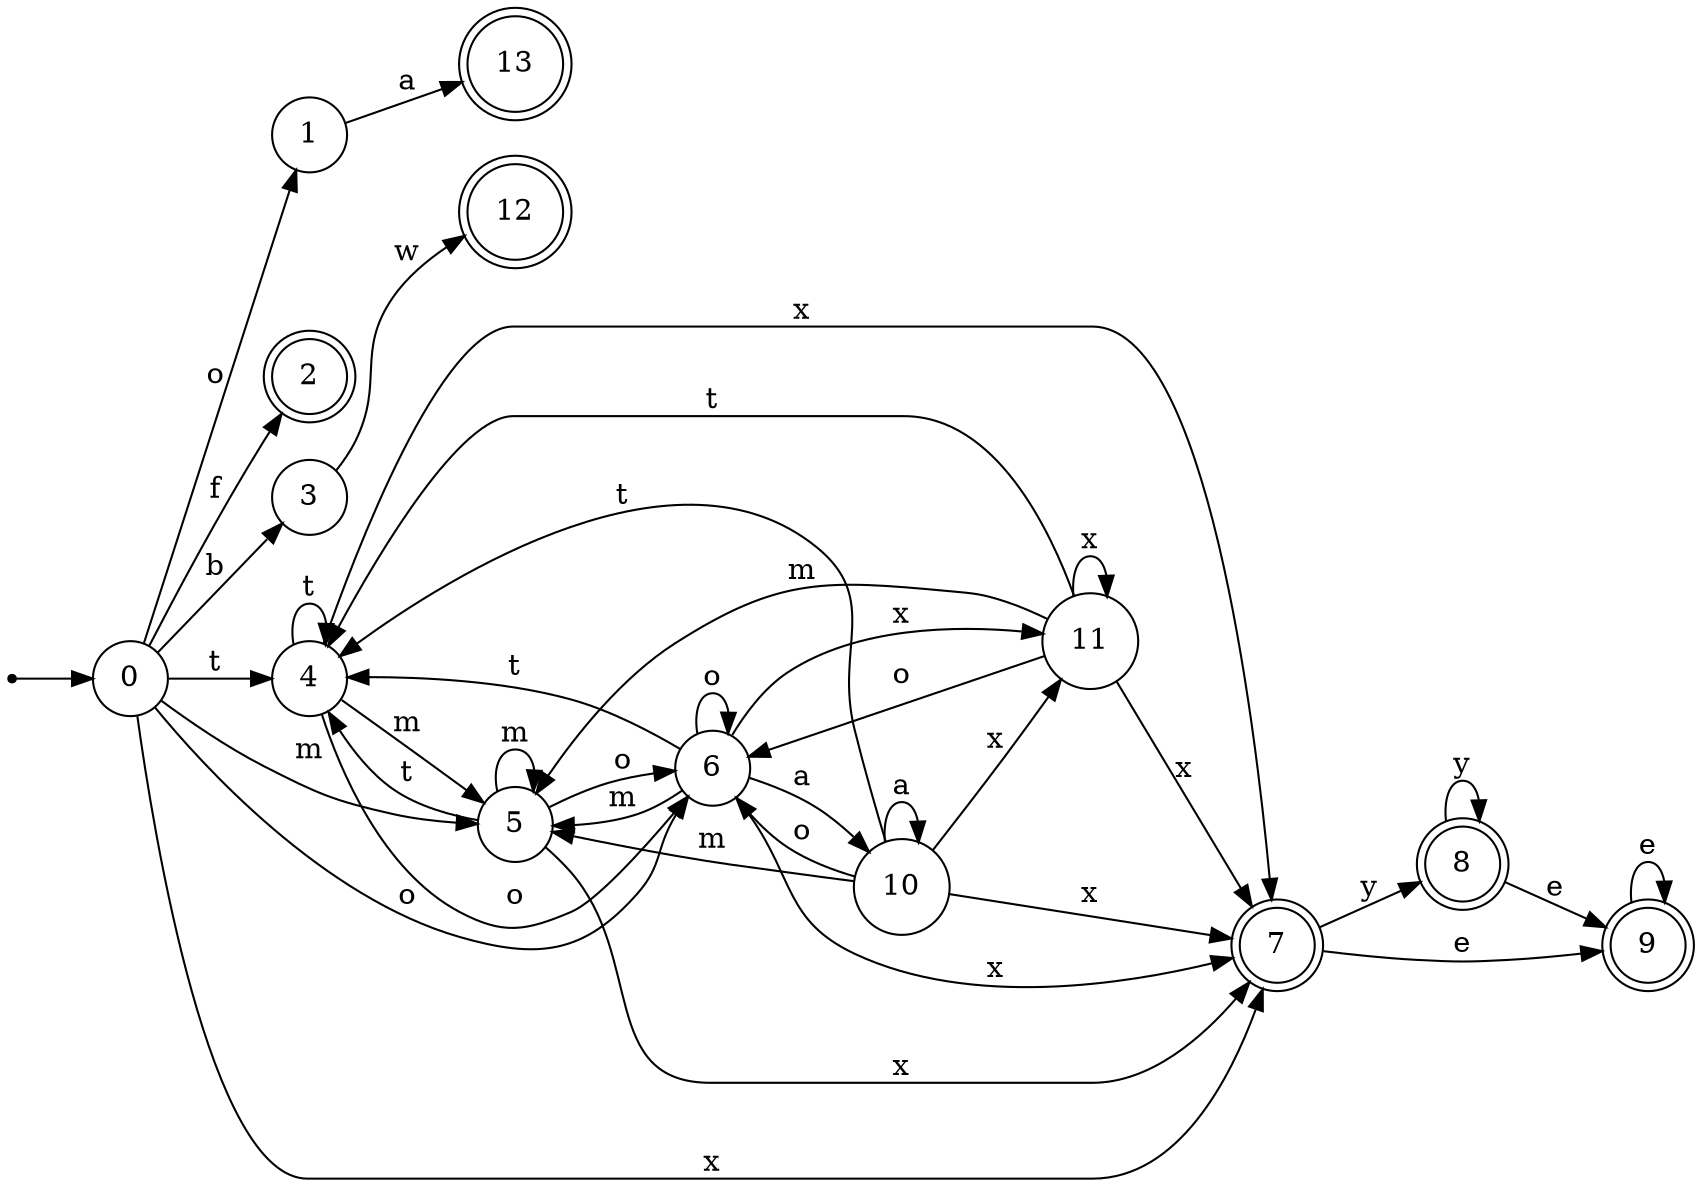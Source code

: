 digraph finite_state_machine {
rankdir=LR;
size="20,20";
node [shape = point]; "dummy0"
node [shape = circle]; "0";
"dummy0" -> "0";
node [shape = circle]; "1";
node [shape = doublecircle]; "2";node [shape = circle]; "3";
node [shape = circle]; "4";
node [shape = circle]; "5";
node [shape = circle]; "6";
node [shape = doublecircle]; "7";node [shape = doublecircle]; "8";node [shape = doublecircle]; "9";node [shape = circle]; "10";
node [shape = circle]; "11";
node [shape = doublecircle]; "12";node [shape = doublecircle]; "13";"0" -> "1" [label = "o"];
 "0" -> "6" [label = "o"];
 "0" -> "2" [label = "f"];
 "0" -> "3" [label = "b"];
 "0" -> "4" [label = "t"];
 "0" -> "5" [label = "m"];
 "0" -> "7" [label = "x"];
 "7" -> "8" [label = "y"];
 "7" -> "9" [label = "e"];
 "9" -> "9" [label = "e"];
 "8" -> "8" [label = "y"];
 "8" -> "9" [label = "e"];
 "6" -> "6" [label = "o"];
 "6" -> "10" [label = "a"];
 "6" -> "11" [label = "x"];
 "6" -> "7" [label = "x"];
 "6" -> "4" [label = "t"];
 "6" -> "5" [label = "m"];
 "11" -> "11" [label = "x"];
 "11" -> "7" [label = "x"];
 "11" -> "6" [label = "o"];
 "11" -> "4" [label = "t"];
 "11" -> "5" [label = "m"];
 "10" -> "10" [label = "a"];
 "10" -> "6" [label = "o"];
 "10" -> "11" [label = "x"];
 "10" -> "7" [label = "x"];
 "10" -> "4" [label = "t"];
 "10" -> "5" [label = "m"];
 "5" -> "5" [label = "m"];
 "5" -> "4" [label = "t"];
 "5" -> "6" [label = "o"];
 "5" -> "7" [label = "x"];
 "4" -> "4" [label = "t"];
 "4" -> "5" [label = "m"];
 "4" -> "6" [label = "o"];
 "4" -> "7" [label = "x"];
 "3" -> "12" [label = "w"];
 "1" -> "13" [label = "a"];
 }

